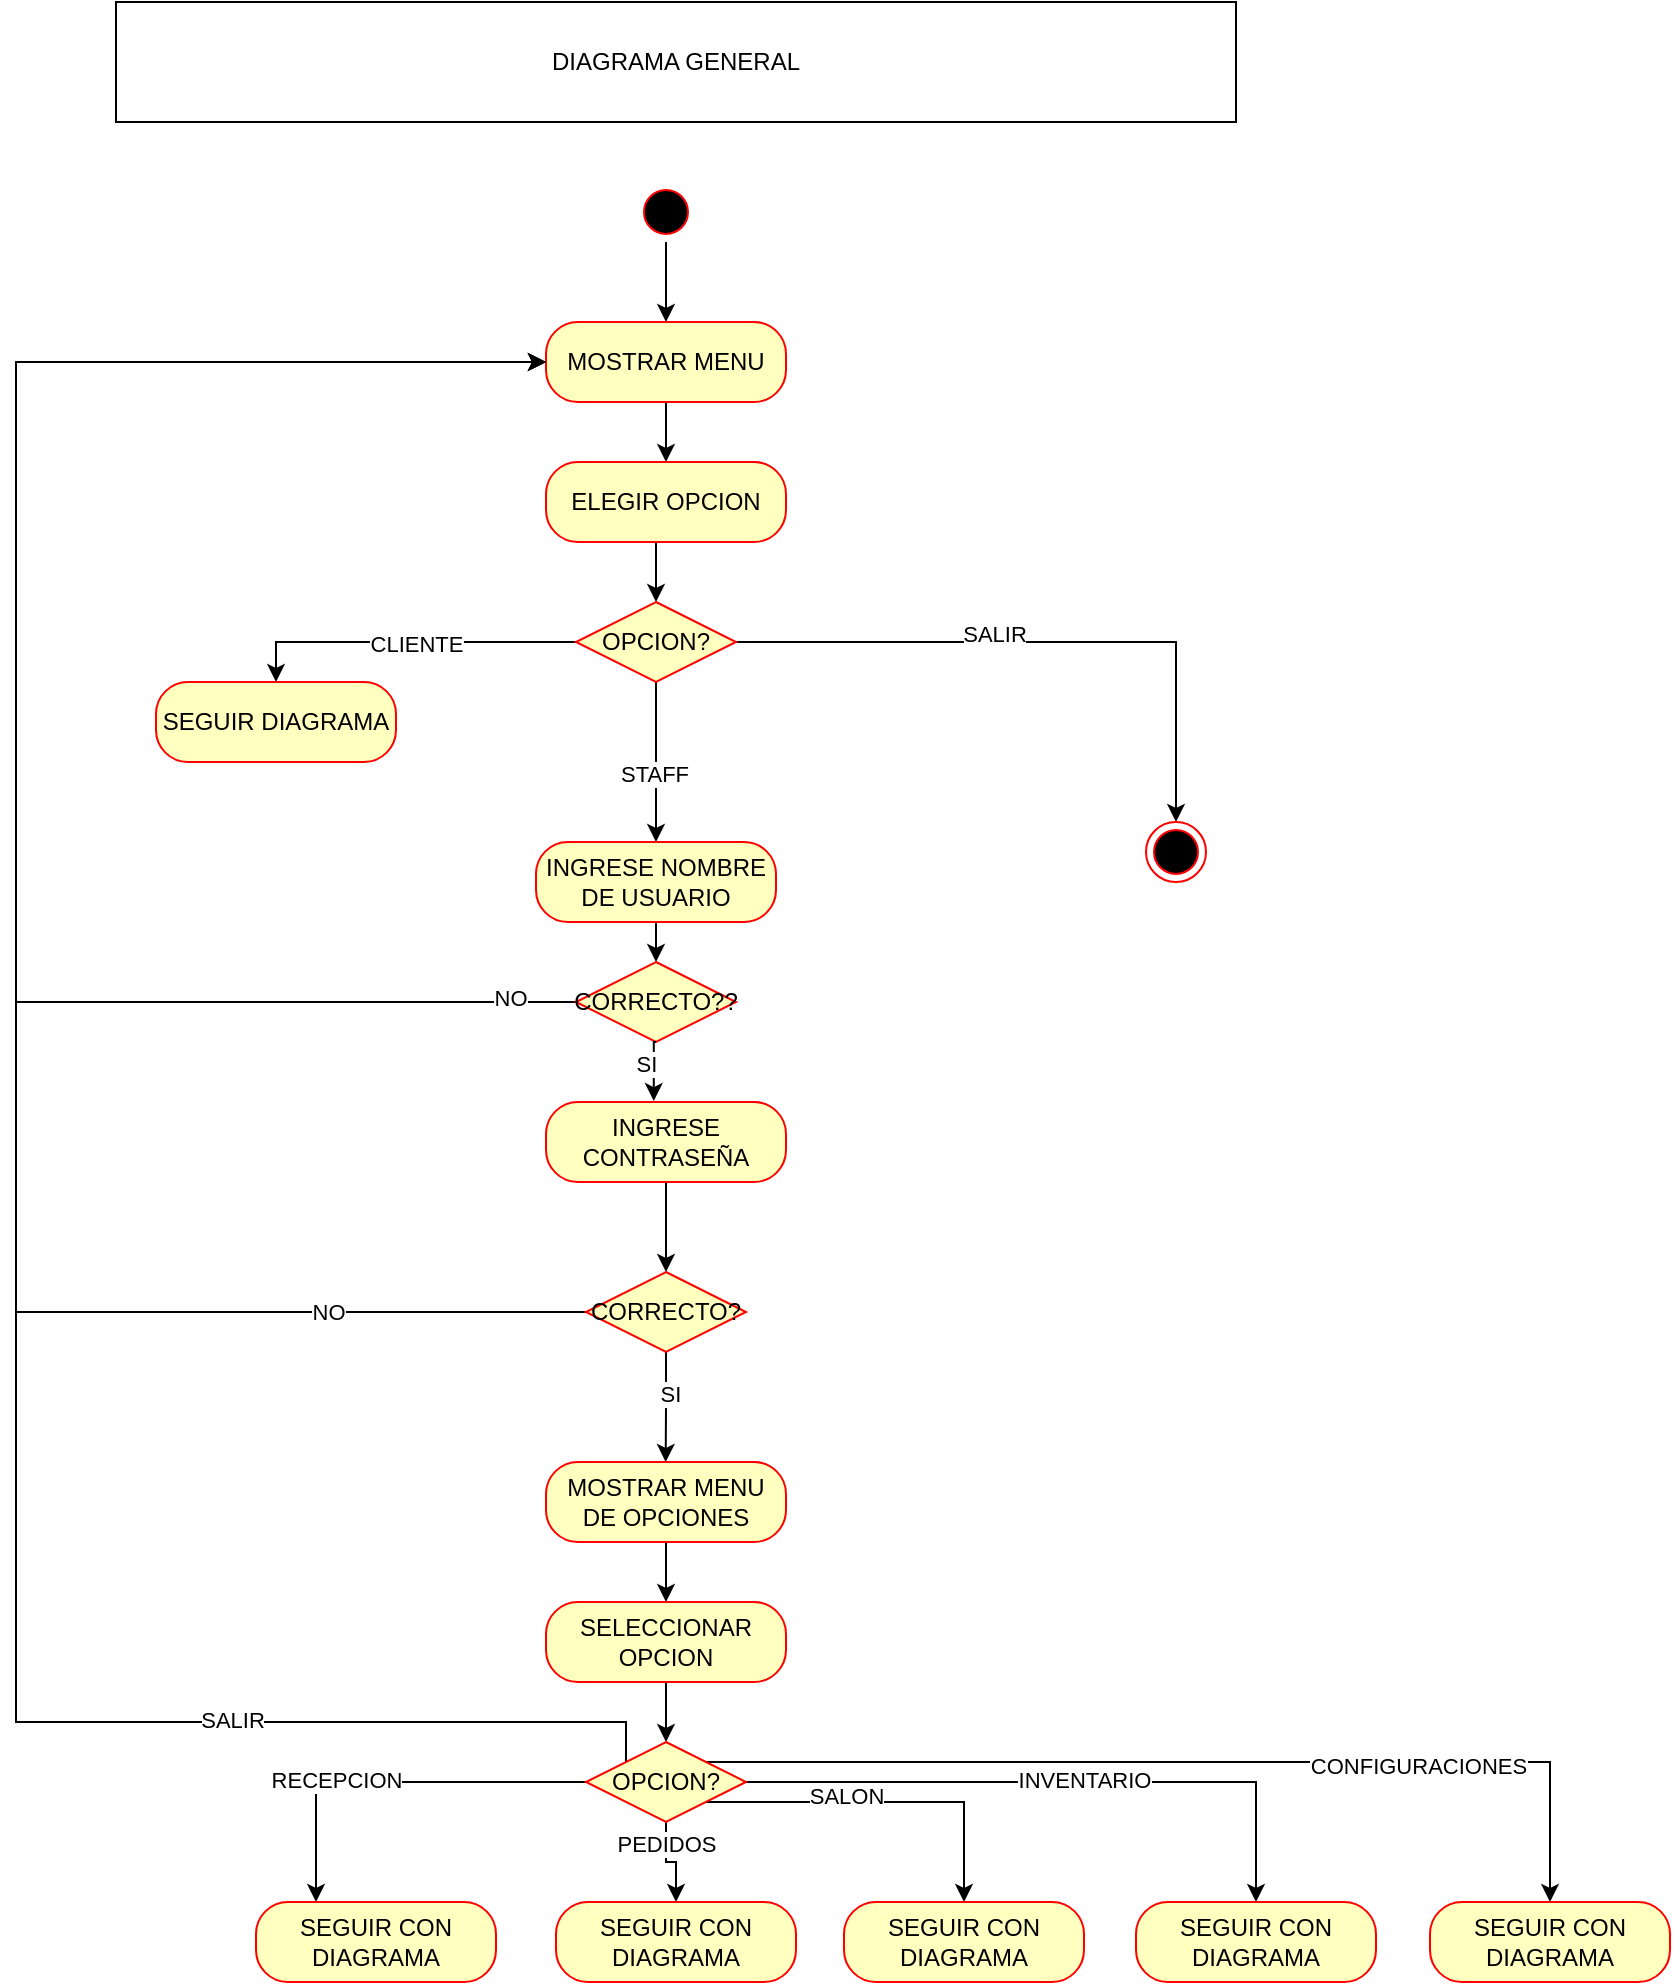 <mxfile version="24.2.5" type="device">
  <diagram name="Página-1" id="aNGoRACpn5uE5VAJT8JK">
    <mxGraphModel dx="3172" dy="1129" grid="1" gridSize="10" guides="1" tooltips="1" connect="1" arrows="1" fold="1" page="1" pageScale="1" pageWidth="827" pageHeight="1169" math="0" shadow="0">
      <root>
        <mxCell id="0" />
        <mxCell id="1" parent="0" />
        <mxCell id="hwqvf6K0qRmxzXTQToEN-1" value="DIAGRAMA GENERAL" style="rounded=0;whiteSpace=wrap;html=1;" vertex="1" parent="1">
          <mxGeometry x="50" y="60" width="560" height="60" as="geometry" />
        </mxCell>
        <mxCell id="hwqvf6K0qRmxzXTQToEN-66" style="edgeStyle=orthogonalEdgeStyle;rounded=0;orthogonalLoop=1;jettySize=auto;html=1;exitX=0.5;exitY=1;exitDx=0;exitDy=0;entryX=0.5;entryY=0;entryDx=0;entryDy=0;" edge="1" parent="1" source="hwqvf6K0qRmxzXTQToEN-2" target="hwqvf6K0qRmxzXTQToEN-4">
          <mxGeometry relative="1" as="geometry" />
        </mxCell>
        <mxCell id="hwqvf6K0qRmxzXTQToEN-2" value="" style="ellipse;html=1;shape=startState;fillColor=#000000;strokeColor=#ff0000;" vertex="1" parent="1">
          <mxGeometry x="310" y="150" width="30" height="30" as="geometry" />
        </mxCell>
        <mxCell id="hwqvf6K0qRmxzXTQToEN-67" style="edgeStyle=orthogonalEdgeStyle;rounded=0;orthogonalLoop=1;jettySize=auto;html=1;exitX=0.5;exitY=1;exitDx=0;exitDy=0;entryX=0.5;entryY=0;entryDx=0;entryDy=0;" edge="1" parent="1" source="hwqvf6K0qRmxzXTQToEN-4" target="hwqvf6K0qRmxzXTQToEN-9">
          <mxGeometry relative="1" as="geometry" />
        </mxCell>
        <mxCell id="hwqvf6K0qRmxzXTQToEN-4" value="MOSTRAR MENU" style="rounded=1;whiteSpace=wrap;html=1;arcSize=40;fontColor=#000000;fillColor=#ffffc0;strokeColor=#ff0000;" vertex="1" parent="1">
          <mxGeometry x="265" y="220" width="120" height="40" as="geometry" />
        </mxCell>
        <mxCell id="hwqvf6K0qRmxzXTQToEN-68" style="edgeStyle=orthogonalEdgeStyle;rounded=0;orthogonalLoop=1;jettySize=auto;html=1;exitX=0.5;exitY=1;exitDx=0;exitDy=0;entryX=0.5;entryY=0;entryDx=0;entryDy=0;" edge="1" parent="1" source="hwqvf6K0qRmxzXTQToEN-9" target="hwqvf6K0qRmxzXTQToEN-10">
          <mxGeometry relative="1" as="geometry" />
        </mxCell>
        <mxCell id="hwqvf6K0qRmxzXTQToEN-9" value="ELEGIR OPCION" style="rounded=1;whiteSpace=wrap;html=1;arcSize=40;fontColor=#000000;fillColor=#ffffc0;strokeColor=#ff0000;" vertex="1" parent="1">
          <mxGeometry x="265" y="290" width="120" height="40" as="geometry" />
        </mxCell>
        <mxCell id="hwqvf6K0qRmxzXTQToEN-12" style="edgeStyle=orthogonalEdgeStyle;rounded=0;orthogonalLoop=1;jettySize=auto;html=1;exitX=0;exitY=0.5;exitDx=0;exitDy=0;entryX=0.5;entryY=0;entryDx=0;entryDy=0;" edge="1" parent="1" source="hwqvf6K0qRmxzXTQToEN-10" target="hwqvf6K0qRmxzXTQToEN-11">
          <mxGeometry relative="1" as="geometry" />
        </mxCell>
        <mxCell id="hwqvf6K0qRmxzXTQToEN-14" value="CLIENTE" style="edgeLabel;html=1;align=center;verticalAlign=middle;resizable=0;points=[];" vertex="1" connectable="0" parent="hwqvf6K0qRmxzXTQToEN-12">
          <mxGeometry x="-0.059" y="1" relative="1" as="geometry">
            <mxPoint as="offset" />
          </mxGeometry>
        </mxCell>
        <mxCell id="hwqvf6K0qRmxzXTQToEN-17" style="edgeStyle=orthogonalEdgeStyle;rounded=0;orthogonalLoop=1;jettySize=auto;html=1;exitX=0.5;exitY=1;exitDx=0;exitDy=0;entryX=0.5;entryY=0;entryDx=0;entryDy=0;" edge="1" parent="1" source="hwqvf6K0qRmxzXTQToEN-10" target="hwqvf6K0qRmxzXTQToEN-16">
          <mxGeometry relative="1" as="geometry" />
        </mxCell>
        <mxCell id="hwqvf6K0qRmxzXTQToEN-18" value="STAFF" style="edgeLabel;html=1;align=center;verticalAlign=middle;resizable=0;points=[];" vertex="1" connectable="0" parent="hwqvf6K0qRmxzXTQToEN-17">
          <mxGeometry x="0.139" y="-1" relative="1" as="geometry">
            <mxPoint as="offset" />
          </mxGeometry>
        </mxCell>
        <mxCell id="hwqvf6K0qRmxzXTQToEN-70" style="edgeStyle=orthogonalEdgeStyle;rounded=0;orthogonalLoop=1;jettySize=auto;html=1;exitX=1;exitY=0.5;exitDx=0;exitDy=0;entryX=0.5;entryY=0;entryDx=0;entryDy=0;" edge="1" parent="1" source="hwqvf6K0qRmxzXTQToEN-10" target="hwqvf6K0qRmxzXTQToEN-23">
          <mxGeometry relative="1" as="geometry" />
        </mxCell>
        <mxCell id="hwqvf6K0qRmxzXTQToEN-71" value="SALIR" style="edgeLabel;html=1;align=center;verticalAlign=middle;resizable=0;points=[];" vertex="1" connectable="0" parent="hwqvf6K0qRmxzXTQToEN-70">
          <mxGeometry x="-0.161" y="4" relative="1" as="geometry">
            <mxPoint x="-1" as="offset" />
          </mxGeometry>
        </mxCell>
        <mxCell id="hwqvf6K0qRmxzXTQToEN-10" value="OPCION?" style="rhombus;whiteSpace=wrap;html=1;fontColor=#000000;fillColor=#ffffc0;strokeColor=#ff0000;" vertex="1" parent="1">
          <mxGeometry x="280" y="360" width="80" height="40" as="geometry" />
        </mxCell>
        <mxCell id="hwqvf6K0qRmxzXTQToEN-11" value="SEGUIR DIAGRAMA" style="rounded=1;whiteSpace=wrap;html=1;arcSize=40;fontColor=#000000;fillColor=#ffffc0;strokeColor=#ff0000;" vertex="1" parent="1">
          <mxGeometry x="70" y="400" width="120" height="40" as="geometry" />
        </mxCell>
        <mxCell id="hwqvf6K0qRmxzXTQToEN-38" style="edgeStyle=orthogonalEdgeStyle;rounded=0;orthogonalLoop=1;jettySize=auto;html=1;exitX=0.5;exitY=1;exitDx=0;exitDy=0;entryX=0.5;entryY=0;entryDx=0;entryDy=0;" edge="1" parent="1" source="hwqvf6K0qRmxzXTQToEN-16" target="hwqvf6K0qRmxzXTQToEN-33">
          <mxGeometry relative="1" as="geometry" />
        </mxCell>
        <mxCell id="hwqvf6K0qRmxzXTQToEN-16" value="INGRESE NOMBRE DE USUARIO" style="rounded=1;whiteSpace=wrap;html=1;arcSize=40;fontColor=#000000;fillColor=#ffffc0;strokeColor=#ff0000;" vertex="1" parent="1">
          <mxGeometry x="260" y="480" width="120" height="40" as="geometry" />
        </mxCell>
        <mxCell id="hwqvf6K0qRmxzXTQToEN-23" value="" style="ellipse;html=1;shape=endState;fillColor=#000000;strokeColor=#ff0000;" vertex="1" parent="1">
          <mxGeometry x="565" y="470" width="30" height="30" as="geometry" />
        </mxCell>
        <mxCell id="hwqvf6K0qRmxzXTQToEN-31" style="edgeStyle=orthogonalEdgeStyle;rounded=0;orthogonalLoop=1;jettySize=auto;html=1;exitX=0.5;exitY=1;exitDx=0;exitDy=0;entryX=0.5;entryY=0;entryDx=0;entryDy=0;" edge="1" parent="1" source="hwqvf6K0qRmxzXTQToEN-27" target="hwqvf6K0qRmxzXTQToEN-28">
          <mxGeometry relative="1" as="geometry" />
        </mxCell>
        <mxCell id="hwqvf6K0qRmxzXTQToEN-27" value="INGRESE CONTRASEÑA" style="rounded=1;whiteSpace=wrap;html=1;arcSize=40;fontColor=#000000;fillColor=#ffffc0;strokeColor=#ff0000;" vertex="1" parent="1">
          <mxGeometry x="265" y="610" width="120" height="40" as="geometry" />
        </mxCell>
        <mxCell id="hwqvf6K0qRmxzXTQToEN-29" style="edgeStyle=orthogonalEdgeStyle;rounded=0;orthogonalLoop=1;jettySize=auto;html=1;exitX=0;exitY=0.5;exitDx=0;exitDy=0;entryX=0;entryY=0.5;entryDx=0;entryDy=0;" edge="1" parent="1" source="hwqvf6K0qRmxzXTQToEN-28" target="hwqvf6K0qRmxzXTQToEN-4">
          <mxGeometry relative="1" as="geometry">
            <Array as="points">
              <mxPoint y="715" />
              <mxPoint y="240" />
            </Array>
          </mxGeometry>
        </mxCell>
        <mxCell id="hwqvf6K0qRmxzXTQToEN-30" value="NO" style="edgeLabel;html=1;align=center;verticalAlign=middle;resizable=0;points=[];" vertex="1" connectable="0" parent="hwqvf6K0qRmxzXTQToEN-29">
          <mxGeometry x="-0.747" relative="1" as="geometry">
            <mxPoint as="offset" />
          </mxGeometry>
        </mxCell>
        <mxCell id="hwqvf6K0qRmxzXTQToEN-40" style="edgeStyle=orthogonalEdgeStyle;rounded=0;orthogonalLoop=1;jettySize=auto;html=1;exitX=0.5;exitY=1;exitDx=0;exitDy=0;" edge="1" parent="1" source="hwqvf6K0qRmxzXTQToEN-28">
          <mxGeometry relative="1" as="geometry">
            <mxPoint x="324.846" y="790" as="targetPoint" />
          </mxGeometry>
        </mxCell>
        <mxCell id="hwqvf6K0qRmxzXTQToEN-41" value="SI" style="edgeLabel;html=1;align=center;verticalAlign=middle;resizable=0;points=[];" vertex="1" connectable="0" parent="hwqvf6K0qRmxzXTQToEN-40">
          <mxGeometry x="-0.257" y="2" relative="1" as="geometry">
            <mxPoint as="offset" />
          </mxGeometry>
        </mxCell>
        <mxCell id="hwqvf6K0qRmxzXTQToEN-28" value="CORRECTO?" style="rhombus;whiteSpace=wrap;html=1;fontColor=#000000;fillColor=#ffffc0;strokeColor=#ff0000;" vertex="1" parent="1">
          <mxGeometry x="285" y="695" width="80" height="40" as="geometry" />
        </mxCell>
        <mxCell id="hwqvf6K0qRmxzXTQToEN-37" style="edgeStyle=orthogonalEdgeStyle;rounded=0;orthogonalLoop=1;jettySize=auto;html=1;exitX=0;exitY=0.5;exitDx=0;exitDy=0;entryX=0;entryY=0.5;entryDx=0;entryDy=0;" edge="1" parent="1" source="hwqvf6K0qRmxzXTQToEN-33" target="hwqvf6K0qRmxzXTQToEN-4">
          <mxGeometry relative="1" as="geometry">
            <Array as="points">
              <mxPoint y="560" />
              <mxPoint y="240" />
            </Array>
          </mxGeometry>
        </mxCell>
        <mxCell id="hwqvf6K0qRmxzXTQToEN-39" value="NO" style="edgeLabel;html=1;align=center;verticalAlign=middle;resizable=0;points=[];" vertex="1" connectable="0" parent="hwqvf6K0qRmxzXTQToEN-37">
          <mxGeometry x="-0.924" y="-2" relative="1" as="geometry">
            <mxPoint as="offset" />
          </mxGeometry>
        </mxCell>
        <mxCell id="hwqvf6K0qRmxzXTQToEN-33" value="CORRECTO??" style="rhombus;whiteSpace=wrap;html=1;fontColor=#000000;fillColor=#ffffc0;strokeColor=#ff0000;" vertex="1" parent="1">
          <mxGeometry x="280" y="540" width="80" height="40" as="geometry" />
        </mxCell>
        <mxCell id="hwqvf6K0qRmxzXTQToEN-34" style="edgeStyle=orthogonalEdgeStyle;rounded=0;orthogonalLoop=1;jettySize=auto;html=1;exitX=0.5;exitY=1;exitDx=0;exitDy=0;entryX=0.449;entryY=-0.012;entryDx=0;entryDy=0;entryPerimeter=0;" edge="1" parent="1" source="hwqvf6K0qRmxzXTQToEN-33" target="hwqvf6K0qRmxzXTQToEN-27">
          <mxGeometry relative="1" as="geometry" />
        </mxCell>
        <mxCell id="hwqvf6K0qRmxzXTQToEN-35" value="SI" style="edgeLabel;html=1;align=center;verticalAlign=middle;resizable=0;points=[];" vertex="1" connectable="0" parent="hwqvf6K0qRmxzXTQToEN-34">
          <mxGeometry x="-0.245" y="-4" relative="1" as="geometry">
            <mxPoint as="offset" />
          </mxGeometry>
        </mxCell>
        <mxCell id="hwqvf6K0qRmxzXTQToEN-64" style="edgeStyle=orthogonalEdgeStyle;rounded=0;orthogonalLoop=1;jettySize=auto;html=1;exitX=0.5;exitY=1;exitDx=0;exitDy=0;entryX=0.5;entryY=0;entryDx=0;entryDy=0;" edge="1" parent="1" source="hwqvf6K0qRmxzXTQToEN-42" target="hwqvf6K0qRmxzXTQToEN-43">
          <mxGeometry relative="1" as="geometry" />
        </mxCell>
        <mxCell id="hwqvf6K0qRmxzXTQToEN-42" value="MOSTRAR MENU DE OPCIONES" style="rounded=1;whiteSpace=wrap;html=1;arcSize=40;fontColor=#000000;fillColor=#ffffc0;strokeColor=#ff0000;" vertex="1" parent="1">
          <mxGeometry x="265" y="790" width="120" height="40" as="geometry" />
        </mxCell>
        <mxCell id="hwqvf6K0qRmxzXTQToEN-65" style="edgeStyle=orthogonalEdgeStyle;rounded=0;orthogonalLoop=1;jettySize=auto;html=1;exitX=0.5;exitY=1;exitDx=0;exitDy=0;entryX=0.5;entryY=0;entryDx=0;entryDy=0;" edge="1" parent="1" source="hwqvf6K0qRmxzXTQToEN-43" target="hwqvf6K0qRmxzXTQToEN-44">
          <mxGeometry relative="1" as="geometry" />
        </mxCell>
        <mxCell id="hwqvf6K0qRmxzXTQToEN-43" value="SELECCIONAR OPCION" style="rounded=1;whiteSpace=wrap;html=1;arcSize=40;fontColor=#000000;fillColor=#ffffc0;strokeColor=#ff0000;" vertex="1" parent="1">
          <mxGeometry x="265" y="860" width="120" height="40" as="geometry" />
        </mxCell>
        <mxCell id="hwqvf6K0qRmxzXTQToEN-50" style="edgeStyle=orthogonalEdgeStyle;rounded=0;orthogonalLoop=1;jettySize=auto;html=1;exitX=0;exitY=0.5;exitDx=0;exitDy=0;entryX=0.25;entryY=0;entryDx=0;entryDy=0;" edge="1" parent="1" source="hwqvf6K0qRmxzXTQToEN-44" target="hwqvf6K0qRmxzXTQToEN-45">
          <mxGeometry relative="1" as="geometry" />
        </mxCell>
        <mxCell id="hwqvf6K0qRmxzXTQToEN-51" value="RECEPCION" style="edgeLabel;html=1;align=center;verticalAlign=middle;resizable=0;points=[];" vertex="1" connectable="0" parent="hwqvf6K0qRmxzXTQToEN-50">
          <mxGeometry x="0.283" y="-1" relative="1" as="geometry">
            <mxPoint as="offset" />
          </mxGeometry>
        </mxCell>
        <mxCell id="hwqvf6K0qRmxzXTQToEN-52" style="edgeStyle=orthogonalEdgeStyle;rounded=0;orthogonalLoop=1;jettySize=auto;html=1;exitX=0.5;exitY=1;exitDx=0;exitDy=0;entryX=0.5;entryY=0;entryDx=0;entryDy=0;" edge="1" parent="1" source="hwqvf6K0qRmxzXTQToEN-44" target="hwqvf6K0qRmxzXTQToEN-46">
          <mxGeometry relative="1" as="geometry" />
        </mxCell>
        <mxCell id="hwqvf6K0qRmxzXTQToEN-53" value="PEDIDOS" style="edgeLabel;html=1;align=center;verticalAlign=middle;resizable=0;points=[];" vertex="1" connectable="0" parent="hwqvf6K0qRmxzXTQToEN-52">
          <mxGeometry x="-0.542" relative="1" as="geometry">
            <mxPoint as="offset" />
          </mxGeometry>
        </mxCell>
        <mxCell id="hwqvf6K0qRmxzXTQToEN-54" style="edgeStyle=orthogonalEdgeStyle;rounded=0;orthogonalLoop=1;jettySize=auto;html=1;exitX=1;exitY=1;exitDx=0;exitDy=0;entryX=0.5;entryY=0;entryDx=0;entryDy=0;" edge="1" parent="1" source="hwqvf6K0qRmxzXTQToEN-44" target="hwqvf6K0qRmxzXTQToEN-47">
          <mxGeometry relative="1" as="geometry" />
        </mxCell>
        <mxCell id="hwqvf6K0qRmxzXTQToEN-55" value="SALON" style="edgeLabel;html=1;align=center;verticalAlign=middle;resizable=0;points=[];" vertex="1" connectable="0" parent="hwqvf6K0qRmxzXTQToEN-54">
          <mxGeometry x="-0.223" y="3" relative="1" as="geometry">
            <mxPoint as="offset" />
          </mxGeometry>
        </mxCell>
        <mxCell id="hwqvf6K0qRmxzXTQToEN-56" style="edgeStyle=orthogonalEdgeStyle;rounded=0;orthogonalLoop=1;jettySize=auto;html=1;exitX=1;exitY=0.5;exitDx=0;exitDy=0;entryX=0.5;entryY=0;entryDx=0;entryDy=0;" edge="1" parent="1" source="hwqvf6K0qRmxzXTQToEN-44" target="hwqvf6K0qRmxzXTQToEN-48">
          <mxGeometry relative="1" as="geometry" />
        </mxCell>
        <mxCell id="hwqvf6K0qRmxzXTQToEN-57" value="INVENTARIO" style="edgeLabel;html=1;align=center;verticalAlign=middle;resizable=0;points=[];" vertex="1" connectable="0" parent="hwqvf6K0qRmxzXTQToEN-56">
          <mxGeometry x="0.072" y="1" relative="1" as="geometry">
            <mxPoint as="offset" />
          </mxGeometry>
        </mxCell>
        <mxCell id="hwqvf6K0qRmxzXTQToEN-58" style="edgeStyle=orthogonalEdgeStyle;rounded=0;orthogonalLoop=1;jettySize=auto;html=1;exitX=1;exitY=0;exitDx=0;exitDy=0;entryX=0.5;entryY=0;entryDx=0;entryDy=0;" edge="1" parent="1" source="hwqvf6K0qRmxzXTQToEN-44" target="hwqvf6K0qRmxzXTQToEN-49">
          <mxGeometry relative="1" as="geometry" />
        </mxCell>
        <mxCell id="hwqvf6K0qRmxzXTQToEN-59" value="CONFIGURACIONES" style="edgeLabel;html=1;align=center;verticalAlign=middle;resizable=0;points=[];" vertex="1" connectable="0" parent="hwqvf6K0qRmxzXTQToEN-58">
          <mxGeometry x="0.446" y="-2" relative="1" as="geometry">
            <mxPoint as="offset" />
          </mxGeometry>
        </mxCell>
        <mxCell id="hwqvf6K0qRmxzXTQToEN-62" style="edgeStyle=orthogonalEdgeStyle;rounded=0;orthogonalLoop=1;jettySize=auto;html=1;exitX=0;exitY=0;exitDx=0;exitDy=0;entryX=0;entryY=0.5;entryDx=0;entryDy=0;" edge="1" parent="1" source="hwqvf6K0qRmxzXTQToEN-44" target="hwqvf6K0qRmxzXTQToEN-4">
          <mxGeometry relative="1" as="geometry">
            <Array as="points">
              <mxPoint x="305" y="920" />
              <mxPoint y="920" />
              <mxPoint y="240" />
            </Array>
          </mxGeometry>
        </mxCell>
        <mxCell id="hwqvf6K0qRmxzXTQToEN-63" value="SALIR" style="edgeLabel;html=1;align=center;verticalAlign=middle;resizable=0;points=[];" vertex="1" connectable="0" parent="hwqvf6K0qRmxzXTQToEN-62">
          <mxGeometry x="-0.658" y="-1" relative="1" as="geometry">
            <mxPoint as="offset" />
          </mxGeometry>
        </mxCell>
        <mxCell id="hwqvf6K0qRmxzXTQToEN-44" value="OPCION?" style="rhombus;whiteSpace=wrap;html=1;fontColor=#000000;fillColor=#ffffc0;strokeColor=#ff0000;" vertex="1" parent="1">
          <mxGeometry x="285" y="930" width="80" height="40" as="geometry" />
        </mxCell>
        <mxCell id="hwqvf6K0qRmxzXTQToEN-45" value="SEGUIR CON DIAGRAMA" style="rounded=1;whiteSpace=wrap;html=1;arcSize=40;fontColor=#000000;fillColor=#ffffc0;strokeColor=#ff0000;" vertex="1" parent="1">
          <mxGeometry x="120" y="1010" width="120" height="40" as="geometry" />
        </mxCell>
        <mxCell id="hwqvf6K0qRmxzXTQToEN-46" value="SEGUIR CON DIAGRAMA" style="rounded=1;whiteSpace=wrap;html=1;arcSize=40;fontColor=#000000;fillColor=#ffffc0;strokeColor=#ff0000;" vertex="1" parent="1">
          <mxGeometry x="270" y="1010" width="120" height="40" as="geometry" />
        </mxCell>
        <mxCell id="hwqvf6K0qRmxzXTQToEN-47" value="SEGUIR CON DIAGRAMA" style="rounded=1;whiteSpace=wrap;html=1;arcSize=40;fontColor=#000000;fillColor=#ffffc0;strokeColor=#ff0000;" vertex="1" parent="1">
          <mxGeometry x="414" y="1010" width="120" height="40" as="geometry" />
        </mxCell>
        <mxCell id="hwqvf6K0qRmxzXTQToEN-48" value="SEGUIR CON DIAGRAMA" style="rounded=1;whiteSpace=wrap;html=1;arcSize=40;fontColor=#000000;fillColor=#ffffc0;strokeColor=#ff0000;" vertex="1" parent="1">
          <mxGeometry x="560" y="1010" width="120" height="40" as="geometry" />
        </mxCell>
        <mxCell id="hwqvf6K0qRmxzXTQToEN-49" value="SEGUIR CON DIAGRAMA" style="rounded=1;whiteSpace=wrap;html=1;arcSize=40;fontColor=#000000;fillColor=#ffffc0;strokeColor=#ff0000;" vertex="1" parent="1">
          <mxGeometry x="707" y="1010" width="120" height="40" as="geometry" />
        </mxCell>
      </root>
    </mxGraphModel>
  </diagram>
</mxfile>
